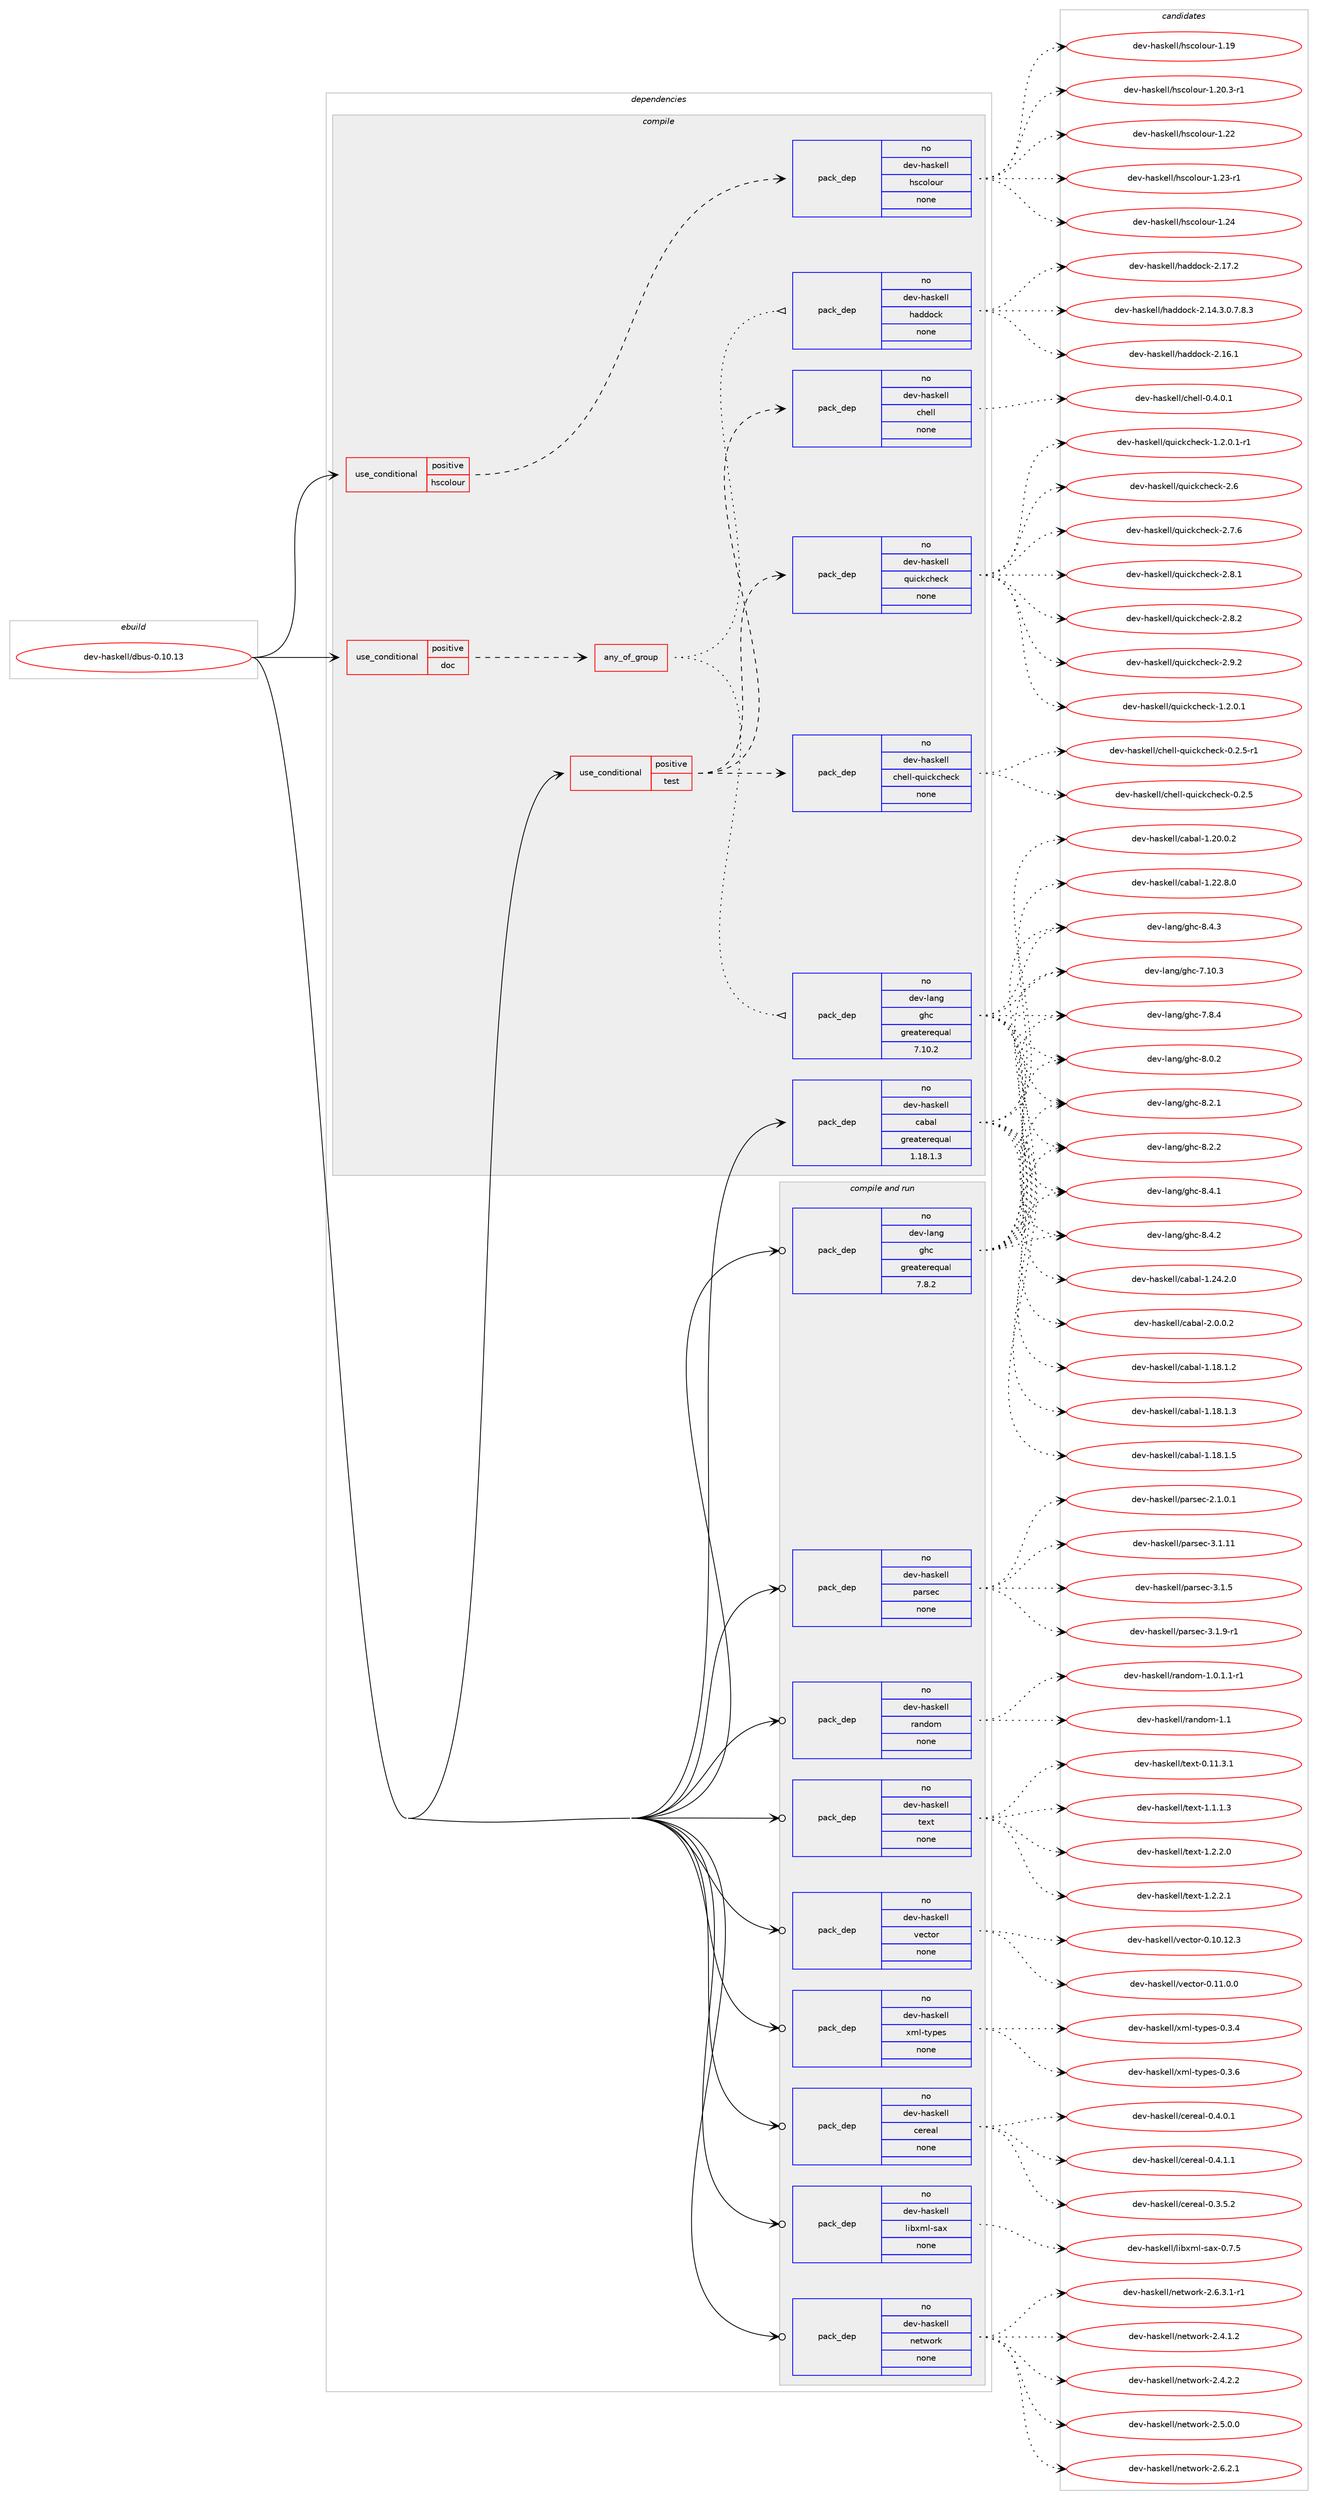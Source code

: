 digraph prolog {

# *************
# Graph options
# *************

newrank=true;
concentrate=true;
compound=true;
graph [rankdir=LR,fontname=Helvetica,fontsize=10,ranksep=1.5];#, ranksep=2.5, nodesep=0.2];
edge  [arrowhead=vee];
node  [fontname=Helvetica,fontsize=10];

# **********
# The ebuild
# **********

subgraph cluster_leftcol {
color=gray;
rank=same;
label=<<i>ebuild</i>>;
id [label="dev-haskell/dbus-0.10.13", color=red, width=4, href="../dev-haskell/dbus-0.10.13.svg"];
}

# ****************
# The dependencies
# ****************

subgraph cluster_midcol {
color=gray;
label=<<i>dependencies</i>>;
subgraph cluster_compile {
fillcolor="#eeeeee";
style=filled;
label=<<i>compile</i>>;
subgraph cond359319 {
dependency1330917 [label=<<TABLE BORDER="0" CELLBORDER="1" CELLSPACING="0" CELLPADDING="4"><TR><TD ROWSPAN="3" CELLPADDING="10">use_conditional</TD></TR><TR><TD>positive</TD></TR><TR><TD>doc</TD></TR></TABLE>>, shape=none, color=red];
subgraph any20787 {
dependency1330918 [label=<<TABLE BORDER="0" CELLBORDER="1" CELLSPACING="0" CELLPADDING="4"><TR><TD CELLPADDING="10">any_of_group</TD></TR></TABLE>>, shape=none, color=red];subgraph pack950259 {
dependency1330919 [label=<<TABLE BORDER="0" CELLBORDER="1" CELLSPACING="0" CELLPADDING="4" WIDTH="220"><TR><TD ROWSPAN="6" CELLPADDING="30">pack_dep</TD></TR><TR><TD WIDTH="110">no</TD></TR><TR><TD>dev-haskell</TD></TR><TR><TD>haddock</TD></TR><TR><TD>none</TD></TR><TR><TD></TD></TR></TABLE>>, shape=none, color=blue];
}
dependency1330918:e -> dependency1330919:w [weight=20,style="dotted",arrowhead="oinv"];
subgraph pack950260 {
dependency1330920 [label=<<TABLE BORDER="0" CELLBORDER="1" CELLSPACING="0" CELLPADDING="4" WIDTH="220"><TR><TD ROWSPAN="6" CELLPADDING="30">pack_dep</TD></TR><TR><TD WIDTH="110">no</TD></TR><TR><TD>dev-lang</TD></TR><TR><TD>ghc</TD></TR><TR><TD>greaterequal</TD></TR><TR><TD>7.10.2</TD></TR></TABLE>>, shape=none, color=blue];
}
dependency1330918:e -> dependency1330920:w [weight=20,style="dotted",arrowhead="oinv"];
}
dependency1330917:e -> dependency1330918:w [weight=20,style="dashed",arrowhead="vee"];
}
id:e -> dependency1330917:w [weight=20,style="solid",arrowhead="vee"];
subgraph cond359320 {
dependency1330921 [label=<<TABLE BORDER="0" CELLBORDER="1" CELLSPACING="0" CELLPADDING="4"><TR><TD ROWSPAN="3" CELLPADDING="10">use_conditional</TD></TR><TR><TD>positive</TD></TR><TR><TD>hscolour</TD></TR></TABLE>>, shape=none, color=red];
subgraph pack950261 {
dependency1330922 [label=<<TABLE BORDER="0" CELLBORDER="1" CELLSPACING="0" CELLPADDING="4" WIDTH="220"><TR><TD ROWSPAN="6" CELLPADDING="30">pack_dep</TD></TR><TR><TD WIDTH="110">no</TD></TR><TR><TD>dev-haskell</TD></TR><TR><TD>hscolour</TD></TR><TR><TD>none</TD></TR><TR><TD></TD></TR></TABLE>>, shape=none, color=blue];
}
dependency1330921:e -> dependency1330922:w [weight=20,style="dashed",arrowhead="vee"];
}
id:e -> dependency1330921:w [weight=20,style="solid",arrowhead="vee"];
subgraph cond359321 {
dependency1330923 [label=<<TABLE BORDER="0" CELLBORDER="1" CELLSPACING="0" CELLPADDING="4"><TR><TD ROWSPAN="3" CELLPADDING="10">use_conditional</TD></TR><TR><TD>positive</TD></TR><TR><TD>test</TD></TR></TABLE>>, shape=none, color=red];
subgraph pack950262 {
dependency1330924 [label=<<TABLE BORDER="0" CELLBORDER="1" CELLSPACING="0" CELLPADDING="4" WIDTH="220"><TR><TD ROWSPAN="6" CELLPADDING="30">pack_dep</TD></TR><TR><TD WIDTH="110">no</TD></TR><TR><TD>dev-haskell</TD></TR><TR><TD>chell</TD></TR><TR><TD>none</TD></TR><TR><TD></TD></TR></TABLE>>, shape=none, color=blue];
}
dependency1330923:e -> dependency1330924:w [weight=20,style="dashed",arrowhead="vee"];
subgraph pack950263 {
dependency1330925 [label=<<TABLE BORDER="0" CELLBORDER="1" CELLSPACING="0" CELLPADDING="4" WIDTH="220"><TR><TD ROWSPAN="6" CELLPADDING="30">pack_dep</TD></TR><TR><TD WIDTH="110">no</TD></TR><TR><TD>dev-haskell</TD></TR><TR><TD>chell-quickcheck</TD></TR><TR><TD>none</TD></TR><TR><TD></TD></TR></TABLE>>, shape=none, color=blue];
}
dependency1330923:e -> dependency1330925:w [weight=20,style="dashed",arrowhead="vee"];
subgraph pack950264 {
dependency1330926 [label=<<TABLE BORDER="0" CELLBORDER="1" CELLSPACING="0" CELLPADDING="4" WIDTH="220"><TR><TD ROWSPAN="6" CELLPADDING="30">pack_dep</TD></TR><TR><TD WIDTH="110">no</TD></TR><TR><TD>dev-haskell</TD></TR><TR><TD>quickcheck</TD></TR><TR><TD>none</TD></TR><TR><TD></TD></TR></TABLE>>, shape=none, color=blue];
}
dependency1330923:e -> dependency1330926:w [weight=20,style="dashed",arrowhead="vee"];
}
id:e -> dependency1330923:w [weight=20,style="solid",arrowhead="vee"];
subgraph pack950265 {
dependency1330927 [label=<<TABLE BORDER="0" CELLBORDER="1" CELLSPACING="0" CELLPADDING="4" WIDTH="220"><TR><TD ROWSPAN="6" CELLPADDING="30">pack_dep</TD></TR><TR><TD WIDTH="110">no</TD></TR><TR><TD>dev-haskell</TD></TR><TR><TD>cabal</TD></TR><TR><TD>greaterequal</TD></TR><TR><TD>1.18.1.3</TD></TR></TABLE>>, shape=none, color=blue];
}
id:e -> dependency1330927:w [weight=20,style="solid",arrowhead="vee"];
}
subgraph cluster_compileandrun {
fillcolor="#eeeeee";
style=filled;
label=<<i>compile and run</i>>;
subgraph pack950266 {
dependency1330928 [label=<<TABLE BORDER="0" CELLBORDER="1" CELLSPACING="0" CELLPADDING="4" WIDTH="220"><TR><TD ROWSPAN="6" CELLPADDING="30">pack_dep</TD></TR><TR><TD WIDTH="110">no</TD></TR><TR><TD>dev-haskell</TD></TR><TR><TD>cereal</TD></TR><TR><TD>none</TD></TR><TR><TD></TD></TR></TABLE>>, shape=none, color=blue];
}
id:e -> dependency1330928:w [weight=20,style="solid",arrowhead="odotvee"];
subgraph pack950267 {
dependency1330929 [label=<<TABLE BORDER="0" CELLBORDER="1" CELLSPACING="0" CELLPADDING="4" WIDTH="220"><TR><TD ROWSPAN="6" CELLPADDING="30">pack_dep</TD></TR><TR><TD WIDTH="110">no</TD></TR><TR><TD>dev-haskell</TD></TR><TR><TD>libxml-sax</TD></TR><TR><TD>none</TD></TR><TR><TD></TD></TR></TABLE>>, shape=none, color=blue];
}
id:e -> dependency1330929:w [weight=20,style="solid",arrowhead="odotvee"];
subgraph pack950268 {
dependency1330930 [label=<<TABLE BORDER="0" CELLBORDER="1" CELLSPACING="0" CELLPADDING="4" WIDTH="220"><TR><TD ROWSPAN="6" CELLPADDING="30">pack_dep</TD></TR><TR><TD WIDTH="110">no</TD></TR><TR><TD>dev-haskell</TD></TR><TR><TD>network</TD></TR><TR><TD>none</TD></TR><TR><TD></TD></TR></TABLE>>, shape=none, color=blue];
}
id:e -> dependency1330930:w [weight=20,style="solid",arrowhead="odotvee"];
subgraph pack950269 {
dependency1330931 [label=<<TABLE BORDER="0" CELLBORDER="1" CELLSPACING="0" CELLPADDING="4" WIDTH="220"><TR><TD ROWSPAN="6" CELLPADDING="30">pack_dep</TD></TR><TR><TD WIDTH="110">no</TD></TR><TR><TD>dev-haskell</TD></TR><TR><TD>parsec</TD></TR><TR><TD>none</TD></TR><TR><TD></TD></TR></TABLE>>, shape=none, color=blue];
}
id:e -> dependency1330931:w [weight=20,style="solid",arrowhead="odotvee"];
subgraph pack950270 {
dependency1330932 [label=<<TABLE BORDER="0" CELLBORDER="1" CELLSPACING="0" CELLPADDING="4" WIDTH="220"><TR><TD ROWSPAN="6" CELLPADDING="30">pack_dep</TD></TR><TR><TD WIDTH="110">no</TD></TR><TR><TD>dev-haskell</TD></TR><TR><TD>random</TD></TR><TR><TD>none</TD></TR><TR><TD></TD></TR></TABLE>>, shape=none, color=blue];
}
id:e -> dependency1330932:w [weight=20,style="solid",arrowhead="odotvee"];
subgraph pack950271 {
dependency1330933 [label=<<TABLE BORDER="0" CELLBORDER="1" CELLSPACING="0" CELLPADDING="4" WIDTH="220"><TR><TD ROWSPAN="6" CELLPADDING="30">pack_dep</TD></TR><TR><TD WIDTH="110">no</TD></TR><TR><TD>dev-haskell</TD></TR><TR><TD>text</TD></TR><TR><TD>none</TD></TR><TR><TD></TD></TR></TABLE>>, shape=none, color=blue];
}
id:e -> dependency1330933:w [weight=20,style="solid",arrowhead="odotvee"];
subgraph pack950272 {
dependency1330934 [label=<<TABLE BORDER="0" CELLBORDER="1" CELLSPACING="0" CELLPADDING="4" WIDTH="220"><TR><TD ROWSPAN="6" CELLPADDING="30">pack_dep</TD></TR><TR><TD WIDTH="110">no</TD></TR><TR><TD>dev-haskell</TD></TR><TR><TD>vector</TD></TR><TR><TD>none</TD></TR><TR><TD></TD></TR></TABLE>>, shape=none, color=blue];
}
id:e -> dependency1330934:w [weight=20,style="solid",arrowhead="odotvee"];
subgraph pack950273 {
dependency1330935 [label=<<TABLE BORDER="0" CELLBORDER="1" CELLSPACING="0" CELLPADDING="4" WIDTH="220"><TR><TD ROWSPAN="6" CELLPADDING="30">pack_dep</TD></TR><TR><TD WIDTH="110">no</TD></TR><TR><TD>dev-haskell</TD></TR><TR><TD>xml-types</TD></TR><TR><TD>none</TD></TR><TR><TD></TD></TR></TABLE>>, shape=none, color=blue];
}
id:e -> dependency1330935:w [weight=20,style="solid",arrowhead="odotvee"];
subgraph pack950274 {
dependency1330936 [label=<<TABLE BORDER="0" CELLBORDER="1" CELLSPACING="0" CELLPADDING="4" WIDTH="220"><TR><TD ROWSPAN="6" CELLPADDING="30">pack_dep</TD></TR><TR><TD WIDTH="110">no</TD></TR><TR><TD>dev-lang</TD></TR><TR><TD>ghc</TD></TR><TR><TD>greaterequal</TD></TR><TR><TD>7.8.2</TD></TR></TABLE>>, shape=none, color=blue];
}
id:e -> dependency1330936:w [weight=20,style="solid",arrowhead="odotvee"];
}
subgraph cluster_run {
fillcolor="#eeeeee";
style=filled;
label=<<i>run</i>>;
}
}

# **************
# The candidates
# **************

subgraph cluster_choices {
rank=same;
color=gray;
label=<<i>candidates</i>>;

subgraph choice950259 {
color=black;
nodesep=1;
choice1001011184510497115107101108108471049710010011199107455046495246514648465546564651 [label="dev-haskell/haddock-2.14.3.0.7.8.3", color=red, width=4,href="../dev-haskell/haddock-2.14.3.0.7.8.3.svg"];
choice100101118451049711510710110810847104971001001119910745504649544649 [label="dev-haskell/haddock-2.16.1", color=red, width=4,href="../dev-haskell/haddock-2.16.1.svg"];
choice100101118451049711510710110810847104971001001119910745504649554650 [label="dev-haskell/haddock-2.17.2", color=red, width=4,href="../dev-haskell/haddock-2.17.2.svg"];
dependency1330919:e -> choice1001011184510497115107101108108471049710010011199107455046495246514648465546564651:w [style=dotted,weight="100"];
dependency1330919:e -> choice100101118451049711510710110810847104971001001119910745504649544649:w [style=dotted,weight="100"];
dependency1330919:e -> choice100101118451049711510710110810847104971001001119910745504649554650:w [style=dotted,weight="100"];
}
subgraph choice950260 {
color=black;
nodesep=1;
choice1001011184510897110103471031049945554649484651 [label="dev-lang/ghc-7.10.3", color=red, width=4,href="../dev-lang/ghc-7.10.3.svg"];
choice10010111845108971101034710310499455546564652 [label="dev-lang/ghc-7.8.4", color=red, width=4,href="../dev-lang/ghc-7.8.4.svg"];
choice10010111845108971101034710310499455646484650 [label="dev-lang/ghc-8.0.2", color=red, width=4,href="../dev-lang/ghc-8.0.2.svg"];
choice10010111845108971101034710310499455646504649 [label="dev-lang/ghc-8.2.1", color=red, width=4,href="../dev-lang/ghc-8.2.1.svg"];
choice10010111845108971101034710310499455646504650 [label="dev-lang/ghc-8.2.2", color=red, width=4,href="../dev-lang/ghc-8.2.2.svg"];
choice10010111845108971101034710310499455646524649 [label="dev-lang/ghc-8.4.1", color=red, width=4,href="../dev-lang/ghc-8.4.1.svg"];
choice10010111845108971101034710310499455646524650 [label="dev-lang/ghc-8.4.2", color=red, width=4,href="../dev-lang/ghc-8.4.2.svg"];
choice10010111845108971101034710310499455646524651 [label="dev-lang/ghc-8.4.3", color=red, width=4,href="../dev-lang/ghc-8.4.3.svg"];
dependency1330920:e -> choice1001011184510897110103471031049945554649484651:w [style=dotted,weight="100"];
dependency1330920:e -> choice10010111845108971101034710310499455546564652:w [style=dotted,weight="100"];
dependency1330920:e -> choice10010111845108971101034710310499455646484650:w [style=dotted,weight="100"];
dependency1330920:e -> choice10010111845108971101034710310499455646504649:w [style=dotted,weight="100"];
dependency1330920:e -> choice10010111845108971101034710310499455646504650:w [style=dotted,weight="100"];
dependency1330920:e -> choice10010111845108971101034710310499455646524649:w [style=dotted,weight="100"];
dependency1330920:e -> choice10010111845108971101034710310499455646524650:w [style=dotted,weight="100"];
dependency1330920:e -> choice10010111845108971101034710310499455646524651:w [style=dotted,weight="100"];
}
subgraph choice950261 {
color=black;
nodesep=1;
choice100101118451049711510710110810847104115991111081111171144549464957 [label="dev-haskell/hscolour-1.19", color=red, width=4,href="../dev-haskell/hscolour-1.19.svg"];
choice10010111845104971151071011081084710411599111108111117114454946504846514511449 [label="dev-haskell/hscolour-1.20.3-r1", color=red, width=4,href="../dev-haskell/hscolour-1.20.3-r1.svg"];
choice100101118451049711510710110810847104115991111081111171144549465050 [label="dev-haskell/hscolour-1.22", color=red, width=4,href="../dev-haskell/hscolour-1.22.svg"];
choice1001011184510497115107101108108471041159911110811111711445494650514511449 [label="dev-haskell/hscolour-1.23-r1", color=red, width=4,href="../dev-haskell/hscolour-1.23-r1.svg"];
choice100101118451049711510710110810847104115991111081111171144549465052 [label="dev-haskell/hscolour-1.24", color=red, width=4,href="../dev-haskell/hscolour-1.24.svg"];
dependency1330922:e -> choice100101118451049711510710110810847104115991111081111171144549464957:w [style=dotted,weight="100"];
dependency1330922:e -> choice10010111845104971151071011081084710411599111108111117114454946504846514511449:w [style=dotted,weight="100"];
dependency1330922:e -> choice100101118451049711510710110810847104115991111081111171144549465050:w [style=dotted,weight="100"];
dependency1330922:e -> choice1001011184510497115107101108108471041159911110811111711445494650514511449:w [style=dotted,weight="100"];
dependency1330922:e -> choice100101118451049711510710110810847104115991111081111171144549465052:w [style=dotted,weight="100"];
}
subgraph choice950262 {
color=black;
nodesep=1;
choice100101118451049711510710110810847991041011081084548465246484649 [label="dev-haskell/chell-0.4.0.1", color=red, width=4,href="../dev-haskell/chell-0.4.0.1.svg"];
dependency1330924:e -> choice100101118451049711510710110810847991041011081084548465246484649:w [style=dotted,weight="100"];
}
subgraph choice950263 {
color=black;
nodesep=1;
choice1001011184510497115107101108108479910410110810845113117105991079910410199107454846504653 [label="dev-haskell/chell-quickcheck-0.2.5", color=red, width=4,href="../dev-haskell/chell-quickcheck-0.2.5.svg"];
choice10010111845104971151071011081084799104101108108451131171059910799104101991074548465046534511449 [label="dev-haskell/chell-quickcheck-0.2.5-r1", color=red, width=4,href="../dev-haskell/chell-quickcheck-0.2.5-r1.svg"];
dependency1330925:e -> choice1001011184510497115107101108108479910410110810845113117105991079910410199107454846504653:w [style=dotted,weight="100"];
dependency1330925:e -> choice10010111845104971151071011081084799104101108108451131171059910799104101991074548465046534511449:w [style=dotted,weight="100"];
}
subgraph choice950264 {
color=black;
nodesep=1;
choice1001011184510497115107101108108471131171059910799104101991074549465046484649 [label="dev-haskell/quickcheck-1.2.0.1", color=red, width=4,href="../dev-haskell/quickcheck-1.2.0.1.svg"];
choice10010111845104971151071011081084711311710599107991041019910745494650464846494511449 [label="dev-haskell/quickcheck-1.2.0.1-r1", color=red, width=4,href="../dev-haskell/quickcheck-1.2.0.1-r1.svg"];
choice10010111845104971151071011081084711311710599107991041019910745504654 [label="dev-haskell/quickcheck-2.6", color=red, width=4,href="../dev-haskell/quickcheck-2.6.svg"];
choice100101118451049711510710110810847113117105991079910410199107455046554654 [label="dev-haskell/quickcheck-2.7.6", color=red, width=4,href="../dev-haskell/quickcheck-2.7.6.svg"];
choice100101118451049711510710110810847113117105991079910410199107455046564649 [label="dev-haskell/quickcheck-2.8.1", color=red, width=4,href="../dev-haskell/quickcheck-2.8.1.svg"];
choice100101118451049711510710110810847113117105991079910410199107455046564650 [label="dev-haskell/quickcheck-2.8.2", color=red, width=4,href="../dev-haskell/quickcheck-2.8.2.svg"];
choice100101118451049711510710110810847113117105991079910410199107455046574650 [label="dev-haskell/quickcheck-2.9.2", color=red, width=4,href="../dev-haskell/quickcheck-2.9.2.svg"];
dependency1330926:e -> choice1001011184510497115107101108108471131171059910799104101991074549465046484649:w [style=dotted,weight="100"];
dependency1330926:e -> choice10010111845104971151071011081084711311710599107991041019910745494650464846494511449:w [style=dotted,weight="100"];
dependency1330926:e -> choice10010111845104971151071011081084711311710599107991041019910745504654:w [style=dotted,weight="100"];
dependency1330926:e -> choice100101118451049711510710110810847113117105991079910410199107455046554654:w [style=dotted,weight="100"];
dependency1330926:e -> choice100101118451049711510710110810847113117105991079910410199107455046564649:w [style=dotted,weight="100"];
dependency1330926:e -> choice100101118451049711510710110810847113117105991079910410199107455046564650:w [style=dotted,weight="100"];
dependency1330926:e -> choice100101118451049711510710110810847113117105991079910410199107455046574650:w [style=dotted,weight="100"];
}
subgraph choice950265 {
color=black;
nodesep=1;
choice10010111845104971151071011081084799979897108454946495646494650 [label="dev-haskell/cabal-1.18.1.2", color=red, width=4,href="../dev-haskell/cabal-1.18.1.2.svg"];
choice10010111845104971151071011081084799979897108454946495646494651 [label="dev-haskell/cabal-1.18.1.3", color=red, width=4,href="../dev-haskell/cabal-1.18.1.3.svg"];
choice10010111845104971151071011081084799979897108454946495646494653 [label="dev-haskell/cabal-1.18.1.5", color=red, width=4,href="../dev-haskell/cabal-1.18.1.5.svg"];
choice10010111845104971151071011081084799979897108454946504846484650 [label="dev-haskell/cabal-1.20.0.2", color=red, width=4,href="../dev-haskell/cabal-1.20.0.2.svg"];
choice10010111845104971151071011081084799979897108454946505046564648 [label="dev-haskell/cabal-1.22.8.0", color=red, width=4,href="../dev-haskell/cabal-1.22.8.0.svg"];
choice10010111845104971151071011081084799979897108454946505246504648 [label="dev-haskell/cabal-1.24.2.0", color=red, width=4,href="../dev-haskell/cabal-1.24.2.0.svg"];
choice100101118451049711510710110810847999798971084550464846484650 [label="dev-haskell/cabal-2.0.0.2", color=red, width=4,href="../dev-haskell/cabal-2.0.0.2.svg"];
dependency1330927:e -> choice10010111845104971151071011081084799979897108454946495646494650:w [style=dotted,weight="100"];
dependency1330927:e -> choice10010111845104971151071011081084799979897108454946495646494651:w [style=dotted,weight="100"];
dependency1330927:e -> choice10010111845104971151071011081084799979897108454946495646494653:w [style=dotted,weight="100"];
dependency1330927:e -> choice10010111845104971151071011081084799979897108454946504846484650:w [style=dotted,weight="100"];
dependency1330927:e -> choice10010111845104971151071011081084799979897108454946505046564648:w [style=dotted,weight="100"];
dependency1330927:e -> choice10010111845104971151071011081084799979897108454946505246504648:w [style=dotted,weight="100"];
dependency1330927:e -> choice100101118451049711510710110810847999798971084550464846484650:w [style=dotted,weight="100"];
}
subgraph choice950266 {
color=black;
nodesep=1;
choice10010111845104971151071011081084799101114101971084548465146534650 [label="dev-haskell/cereal-0.3.5.2", color=red, width=4,href="../dev-haskell/cereal-0.3.5.2.svg"];
choice10010111845104971151071011081084799101114101971084548465246484649 [label="dev-haskell/cereal-0.4.0.1", color=red, width=4,href="../dev-haskell/cereal-0.4.0.1.svg"];
choice10010111845104971151071011081084799101114101971084548465246494649 [label="dev-haskell/cereal-0.4.1.1", color=red, width=4,href="../dev-haskell/cereal-0.4.1.1.svg"];
dependency1330928:e -> choice10010111845104971151071011081084799101114101971084548465146534650:w [style=dotted,weight="100"];
dependency1330928:e -> choice10010111845104971151071011081084799101114101971084548465246484649:w [style=dotted,weight="100"];
dependency1330928:e -> choice10010111845104971151071011081084799101114101971084548465246494649:w [style=dotted,weight="100"];
}
subgraph choice950267 {
color=black;
nodesep=1;
choice100101118451049711510710110810847108105981201091084511597120454846554653 [label="dev-haskell/libxml-sax-0.7.5", color=red, width=4,href="../dev-haskell/libxml-sax-0.7.5.svg"];
dependency1330929:e -> choice100101118451049711510710110810847108105981201091084511597120454846554653:w [style=dotted,weight="100"];
}
subgraph choice950268 {
color=black;
nodesep=1;
choice1001011184510497115107101108108471101011161191111141074550465246494650 [label="dev-haskell/network-2.4.1.2", color=red, width=4,href="../dev-haskell/network-2.4.1.2.svg"];
choice1001011184510497115107101108108471101011161191111141074550465246504650 [label="dev-haskell/network-2.4.2.2", color=red, width=4,href="../dev-haskell/network-2.4.2.2.svg"];
choice1001011184510497115107101108108471101011161191111141074550465346484648 [label="dev-haskell/network-2.5.0.0", color=red, width=4,href="../dev-haskell/network-2.5.0.0.svg"];
choice1001011184510497115107101108108471101011161191111141074550465446504649 [label="dev-haskell/network-2.6.2.1", color=red, width=4,href="../dev-haskell/network-2.6.2.1.svg"];
choice10010111845104971151071011081084711010111611911111410745504654465146494511449 [label="dev-haskell/network-2.6.3.1-r1", color=red, width=4,href="../dev-haskell/network-2.6.3.1-r1.svg"];
dependency1330930:e -> choice1001011184510497115107101108108471101011161191111141074550465246494650:w [style=dotted,weight="100"];
dependency1330930:e -> choice1001011184510497115107101108108471101011161191111141074550465246504650:w [style=dotted,weight="100"];
dependency1330930:e -> choice1001011184510497115107101108108471101011161191111141074550465346484648:w [style=dotted,weight="100"];
dependency1330930:e -> choice1001011184510497115107101108108471101011161191111141074550465446504649:w [style=dotted,weight="100"];
dependency1330930:e -> choice10010111845104971151071011081084711010111611911111410745504654465146494511449:w [style=dotted,weight="100"];
}
subgraph choice950269 {
color=black;
nodesep=1;
choice10010111845104971151071011081084711297114115101994550464946484649 [label="dev-haskell/parsec-2.1.0.1", color=red, width=4,href="../dev-haskell/parsec-2.1.0.1.svg"];
choice100101118451049711510710110810847112971141151019945514649464949 [label="dev-haskell/parsec-3.1.11", color=red, width=4,href="../dev-haskell/parsec-3.1.11.svg"];
choice1001011184510497115107101108108471129711411510199455146494653 [label="dev-haskell/parsec-3.1.5", color=red, width=4,href="../dev-haskell/parsec-3.1.5.svg"];
choice10010111845104971151071011081084711297114115101994551464946574511449 [label="dev-haskell/parsec-3.1.9-r1", color=red, width=4,href="../dev-haskell/parsec-3.1.9-r1.svg"];
dependency1330931:e -> choice10010111845104971151071011081084711297114115101994550464946484649:w [style=dotted,weight="100"];
dependency1330931:e -> choice100101118451049711510710110810847112971141151019945514649464949:w [style=dotted,weight="100"];
dependency1330931:e -> choice1001011184510497115107101108108471129711411510199455146494653:w [style=dotted,weight="100"];
dependency1330931:e -> choice10010111845104971151071011081084711297114115101994551464946574511449:w [style=dotted,weight="100"];
}
subgraph choice950270 {
color=black;
nodesep=1;
choice1001011184510497115107101108108471149711010011110945494648464946494511449 [label="dev-haskell/random-1.0.1.1-r1", color=red, width=4,href="../dev-haskell/random-1.0.1.1-r1.svg"];
choice1001011184510497115107101108108471149711010011110945494649 [label="dev-haskell/random-1.1", color=red, width=4,href="../dev-haskell/random-1.1.svg"];
dependency1330932:e -> choice1001011184510497115107101108108471149711010011110945494648464946494511449:w [style=dotted,weight="100"];
dependency1330932:e -> choice1001011184510497115107101108108471149711010011110945494649:w [style=dotted,weight="100"];
}
subgraph choice950271 {
color=black;
nodesep=1;
choice100101118451049711510710110810847116101120116454846494946514649 [label="dev-haskell/text-0.11.3.1", color=red, width=4,href="../dev-haskell/text-0.11.3.1.svg"];
choice1001011184510497115107101108108471161011201164549464946494651 [label="dev-haskell/text-1.1.1.3", color=red, width=4,href="../dev-haskell/text-1.1.1.3.svg"];
choice1001011184510497115107101108108471161011201164549465046504648 [label="dev-haskell/text-1.2.2.0", color=red, width=4,href="../dev-haskell/text-1.2.2.0.svg"];
choice1001011184510497115107101108108471161011201164549465046504649 [label="dev-haskell/text-1.2.2.1", color=red, width=4,href="../dev-haskell/text-1.2.2.1.svg"];
dependency1330933:e -> choice100101118451049711510710110810847116101120116454846494946514649:w [style=dotted,weight="100"];
dependency1330933:e -> choice1001011184510497115107101108108471161011201164549464946494651:w [style=dotted,weight="100"];
dependency1330933:e -> choice1001011184510497115107101108108471161011201164549465046504648:w [style=dotted,weight="100"];
dependency1330933:e -> choice1001011184510497115107101108108471161011201164549465046504649:w [style=dotted,weight="100"];
}
subgraph choice950272 {
color=black;
nodesep=1;
choice1001011184510497115107101108108471181019911611111445484649484649504651 [label="dev-haskell/vector-0.10.12.3", color=red, width=4,href="../dev-haskell/vector-0.10.12.3.svg"];
choice10010111845104971151071011081084711810199116111114454846494946484648 [label="dev-haskell/vector-0.11.0.0", color=red, width=4,href="../dev-haskell/vector-0.11.0.0.svg"];
dependency1330934:e -> choice1001011184510497115107101108108471181019911611111445484649484649504651:w [style=dotted,weight="100"];
dependency1330934:e -> choice10010111845104971151071011081084711810199116111114454846494946484648:w [style=dotted,weight="100"];
}
subgraph choice950273 {
color=black;
nodesep=1;
choice10010111845104971151071011081084712010910845116121112101115454846514652 [label="dev-haskell/xml-types-0.3.4", color=red, width=4,href="../dev-haskell/xml-types-0.3.4.svg"];
choice10010111845104971151071011081084712010910845116121112101115454846514654 [label="dev-haskell/xml-types-0.3.6", color=red, width=4,href="../dev-haskell/xml-types-0.3.6.svg"];
dependency1330935:e -> choice10010111845104971151071011081084712010910845116121112101115454846514652:w [style=dotted,weight="100"];
dependency1330935:e -> choice10010111845104971151071011081084712010910845116121112101115454846514654:w [style=dotted,weight="100"];
}
subgraph choice950274 {
color=black;
nodesep=1;
choice1001011184510897110103471031049945554649484651 [label="dev-lang/ghc-7.10.3", color=red, width=4,href="../dev-lang/ghc-7.10.3.svg"];
choice10010111845108971101034710310499455546564652 [label="dev-lang/ghc-7.8.4", color=red, width=4,href="../dev-lang/ghc-7.8.4.svg"];
choice10010111845108971101034710310499455646484650 [label="dev-lang/ghc-8.0.2", color=red, width=4,href="../dev-lang/ghc-8.0.2.svg"];
choice10010111845108971101034710310499455646504649 [label="dev-lang/ghc-8.2.1", color=red, width=4,href="../dev-lang/ghc-8.2.1.svg"];
choice10010111845108971101034710310499455646504650 [label="dev-lang/ghc-8.2.2", color=red, width=4,href="../dev-lang/ghc-8.2.2.svg"];
choice10010111845108971101034710310499455646524649 [label="dev-lang/ghc-8.4.1", color=red, width=4,href="../dev-lang/ghc-8.4.1.svg"];
choice10010111845108971101034710310499455646524650 [label="dev-lang/ghc-8.4.2", color=red, width=4,href="../dev-lang/ghc-8.4.2.svg"];
choice10010111845108971101034710310499455646524651 [label="dev-lang/ghc-8.4.3", color=red, width=4,href="../dev-lang/ghc-8.4.3.svg"];
dependency1330936:e -> choice1001011184510897110103471031049945554649484651:w [style=dotted,weight="100"];
dependency1330936:e -> choice10010111845108971101034710310499455546564652:w [style=dotted,weight="100"];
dependency1330936:e -> choice10010111845108971101034710310499455646484650:w [style=dotted,weight="100"];
dependency1330936:e -> choice10010111845108971101034710310499455646504649:w [style=dotted,weight="100"];
dependency1330936:e -> choice10010111845108971101034710310499455646504650:w [style=dotted,weight="100"];
dependency1330936:e -> choice10010111845108971101034710310499455646524649:w [style=dotted,weight="100"];
dependency1330936:e -> choice10010111845108971101034710310499455646524650:w [style=dotted,weight="100"];
dependency1330936:e -> choice10010111845108971101034710310499455646524651:w [style=dotted,weight="100"];
}
}

}
